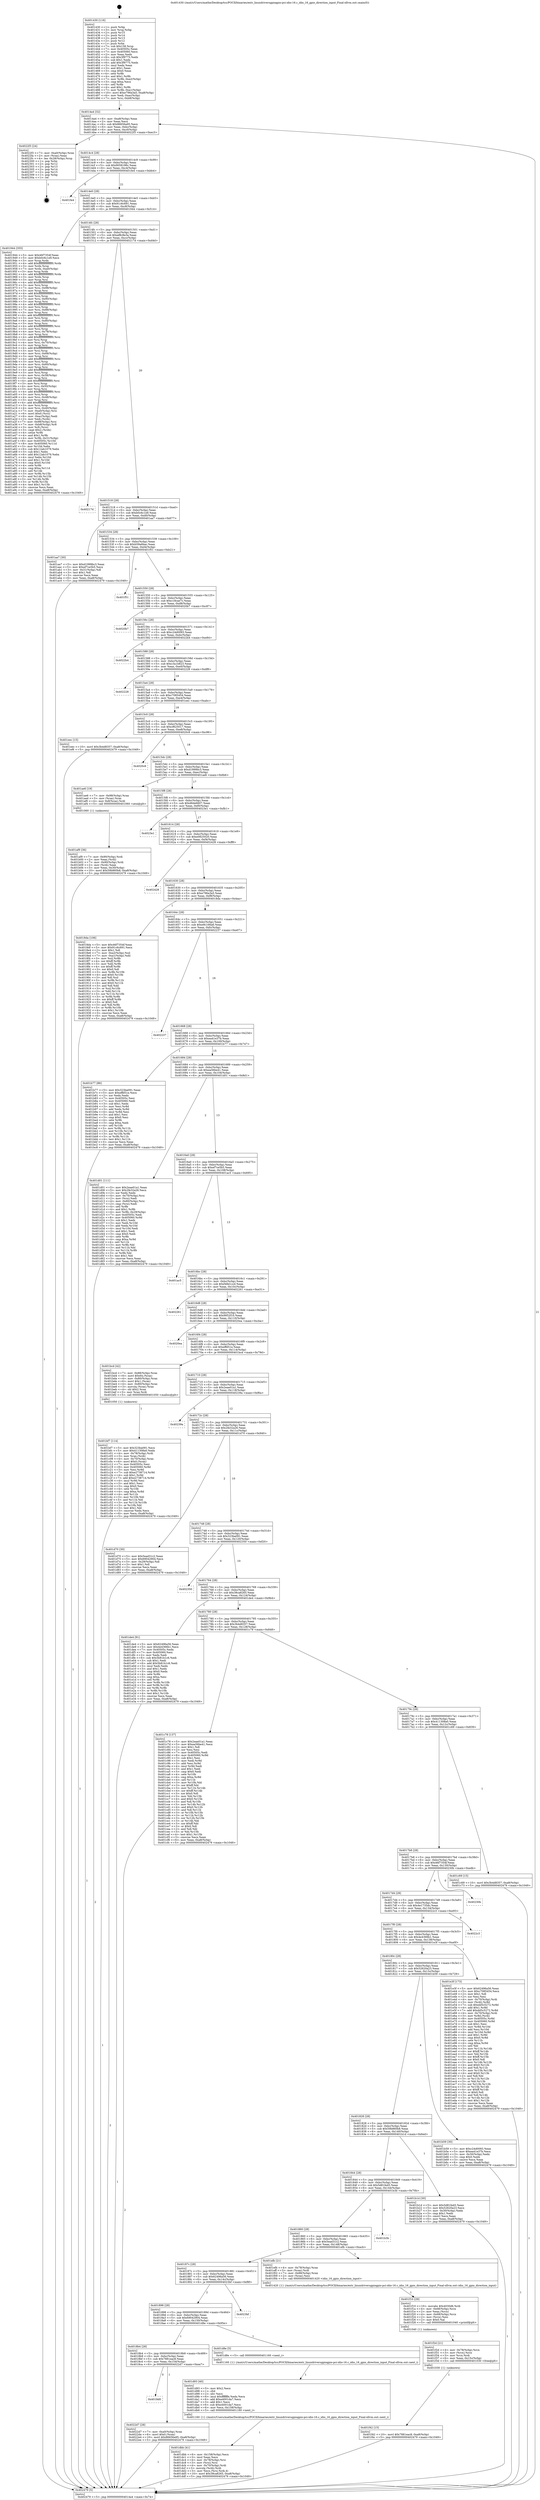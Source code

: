 digraph "0x401430" {
  label = "0x401430 (/mnt/c/Users/mathe/Desktop/tcc/POCII/binaries/extr_linuxdriversgpiogpio-pci-idio-16.c_idio_16_gpio_direction_input_Final-ollvm.out::main(0))"
  labelloc = "t"
  node[shape=record]

  Entry [label="",width=0.3,height=0.3,shape=circle,fillcolor=black,style=filled]
  "0x4014a4" [label="{
     0x4014a4 [32]\l
     | [instrs]\l
     &nbsp;&nbsp;0x4014a4 \<+6\>: mov -0xa8(%rbp),%eax\l
     &nbsp;&nbsp;0x4014aa \<+2\>: mov %eax,%ecx\l
     &nbsp;&nbsp;0x4014ac \<+6\>: sub $0x86656a95,%ecx\l
     &nbsp;&nbsp;0x4014b2 \<+6\>: mov %eax,-0xbc(%rbp)\l
     &nbsp;&nbsp;0x4014b8 \<+6\>: mov %ecx,-0xc0(%rbp)\l
     &nbsp;&nbsp;0x4014be \<+6\>: je 00000000004022f3 \<main+0xec3\>\l
  }"]
  "0x4022f3" [label="{
     0x4022f3 [24]\l
     | [instrs]\l
     &nbsp;&nbsp;0x4022f3 \<+7\>: mov -0xa0(%rbp),%rax\l
     &nbsp;&nbsp;0x4022fa \<+2\>: mov (%rax),%eax\l
     &nbsp;&nbsp;0x4022fc \<+4\>: lea -0x28(%rbp),%rsp\l
     &nbsp;&nbsp;0x402300 \<+1\>: pop %rbx\l
     &nbsp;&nbsp;0x402301 \<+2\>: pop %r12\l
     &nbsp;&nbsp;0x402303 \<+2\>: pop %r13\l
     &nbsp;&nbsp;0x402305 \<+2\>: pop %r14\l
     &nbsp;&nbsp;0x402307 \<+2\>: pop %r15\l
     &nbsp;&nbsp;0x402309 \<+1\>: pop %rbp\l
     &nbsp;&nbsp;0x40230a \<+1\>: ret\l
  }"]
  "0x4014c4" [label="{
     0x4014c4 [28]\l
     | [instrs]\l
     &nbsp;&nbsp;0x4014c4 \<+5\>: jmp 00000000004014c9 \<main+0x99\>\l
     &nbsp;&nbsp;0x4014c9 \<+6\>: mov -0xbc(%rbp),%eax\l
     &nbsp;&nbsp;0x4014cf \<+5\>: sub $0x9058186c,%eax\l
     &nbsp;&nbsp;0x4014d4 \<+6\>: mov %eax,-0xc4(%rbp)\l
     &nbsp;&nbsp;0x4014da \<+6\>: je 0000000000401fe4 \<main+0xbb4\>\l
  }"]
  Exit [label="",width=0.3,height=0.3,shape=circle,fillcolor=black,style=filled,peripheries=2]
  "0x401fe4" [label="{
     0x401fe4\l
  }", style=dashed]
  "0x4014e0" [label="{
     0x4014e0 [28]\l
     | [instrs]\l
     &nbsp;&nbsp;0x4014e0 \<+5\>: jmp 00000000004014e5 \<main+0xb5\>\l
     &nbsp;&nbsp;0x4014e5 \<+6\>: mov -0xbc(%rbp),%eax\l
     &nbsp;&nbsp;0x4014eb \<+5\>: sub $0x91c6c691,%eax\l
     &nbsp;&nbsp;0x4014f0 \<+6\>: mov %eax,-0xc8(%rbp)\l
     &nbsp;&nbsp;0x4014f6 \<+6\>: je 0000000000401944 \<main+0x514\>\l
  }"]
  "0x4018d0" [label="{
     0x4018d0\l
  }", style=dashed]
  "0x401944" [label="{
     0x401944 [355]\l
     | [instrs]\l
     &nbsp;&nbsp;0x401944 \<+5\>: mov $0x46f7354f,%eax\l
     &nbsp;&nbsp;0x401949 \<+5\>: mov $0xb0c6c1e9,%ecx\l
     &nbsp;&nbsp;0x40194e \<+3\>: mov %rsp,%rdx\l
     &nbsp;&nbsp;0x401951 \<+4\>: add $0xfffffffffffffff0,%rdx\l
     &nbsp;&nbsp;0x401955 \<+3\>: mov %rdx,%rsp\l
     &nbsp;&nbsp;0x401958 \<+7\>: mov %rdx,-0xa0(%rbp)\l
     &nbsp;&nbsp;0x40195f \<+3\>: mov %rsp,%rdx\l
     &nbsp;&nbsp;0x401962 \<+4\>: add $0xfffffffffffffff0,%rdx\l
     &nbsp;&nbsp;0x401966 \<+3\>: mov %rdx,%rsp\l
     &nbsp;&nbsp;0x401969 \<+3\>: mov %rsp,%rsi\l
     &nbsp;&nbsp;0x40196c \<+4\>: add $0xfffffffffffffff0,%rsi\l
     &nbsp;&nbsp;0x401970 \<+3\>: mov %rsi,%rsp\l
     &nbsp;&nbsp;0x401973 \<+7\>: mov %rsi,-0x98(%rbp)\l
     &nbsp;&nbsp;0x40197a \<+3\>: mov %rsp,%rsi\l
     &nbsp;&nbsp;0x40197d \<+4\>: add $0xfffffffffffffff0,%rsi\l
     &nbsp;&nbsp;0x401981 \<+3\>: mov %rsi,%rsp\l
     &nbsp;&nbsp;0x401984 \<+7\>: mov %rsi,-0x90(%rbp)\l
     &nbsp;&nbsp;0x40198b \<+3\>: mov %rsp,%rsi\l
     &nbsp;&nbsp;0x40198e \<+4\>: add $0xfffffffffffffff0,%rsi\l
     &nbsp;&nbsp;0x401992 \<+3\>: mov %rsi,%rsp\l
     &nbsp;&nbsp;0x401995 \<+7\>: mov %rsi,-0x88(%rbp)\l
     &nbsp;&nbsp;0x40199c \<+3\>: mov %rsp,%rsi\l
     &nbsp;&nbsp;0x40199f \<+4\>: add $0xfffffffffffffff0,%rsi\l
     &nbsp;&nbsp;0x4019a3 \<+3\>: mov %rsi,%rsp\l
     &nbsp;&nbsp;0x4019a6 \<+4\>: mov %rsi,-0x80(%rbp)\l
     &nbsp;&nbsp;0x4019aa \<+3\>: mov %rsp,%rsi\l
     &nbsp;&nbsp;0x4019ad \<+4\>: add $0xfffffffffffffff0,%rsi\l
     &nbsp;&nbsp;0x4019b1 \<+3\>: mov %rsi,%rsp\l
     &nbsp;&nbsp;0x4019b4 \<+4\>: mov %rsi,-0x78(%rbp)\l
     &nbsp;&nbsp;0x4019b8 \<+3\>: mov %rsp,%rsi\l
     &nbsp;&nbsp;0x4019bb \<+4\>: add $0xfffffffffffffff0,%rsi\l
     &nbsp;&nbsp;0x4019bf \<+3\>: mov %rsi,%rsp\l
     &nbsp;&nbsp;0x4019c2 \<+4\>: mov %rsi,-0x70(%rbp)\l
     &nbsp;&nbsp;0x4019c6 \<+3\>: mov %rsp,%rsi\l
     &nbsp;&nbsp;0x4019c9 \<+4\>: add $0xfffffffffffffff0,%rsi\l
     &nbsp;&nbsp;0x4019cd \<+3\>: mov %rsi,%rsp\l
     &nbsp;&nbsp;0x4019d0 \<+4\>: mov %rsi,-0x68(%rbp)\l
     &nbsp;&nbsp;0x4019d4 \<+3\>: mov %rsp,%rsi\l
     &nbsp;&nbsp;0x4019d7 \<+4\>: add $0xfffffffffffffff0,%rsi\l
     &nbsp;&nbsp;0x4019db \<+3\>: mov %rsi,%rsp\l
     &nbsp;&nbsp;0x4019de \<+4\>: mov %rsi,-0x60(%rbp)\l
     &nbsp;&nbsp;0x4019e2 \<+3\>: mov %rsp,%rsi\l
     &nbsp;&nbsp;0x4019e5 \<+4\>: add $0xfffffffffffffff0,%rsi\l
     &nbsp;&nbsp;0x4019e9 \<+3\>: mov %rsi,%rsp\l
     &nbsp;&nbsp;0x4019ec \<+4\>: mov %rsi,-0x58(%rbp)\l
     &nbsp;&nbsp;0x4019f0 \<+3\>: mov %rsp,%rsi\l
     &nbsp;&nbsp;0x4019f3 \<+4\>: add $0xfffffffffffffff0,%rsi\l
     &nbsp;&nbsp;0x4019f7 \<+3\>: mov %rsi,%rsp\l
     &nbsp;&nbsp;0x4019fa \<+4\>: mov %rsi,-0x50(%rbp)\l
     &nbsp;&nbsp;0x4019fe \<+3\>: mov %rsp,%rsi\l
     &nbsp;&nbsp;0x401a01 \<+4\>: add $0xfffffffffffffff0,%rsi\l
     &nbsp;&nbsp;0x401a05 \<+3\>: mov %rsi,%rsp\l
     &nbsp;&nbsp;0x401a08 \<+4\>: mov %rsi,-0x48(%rbp)\l
     &nbsp;&nbsp;0x401a0c \<+3\>: mov %rsp,%rsi\l
     &nbsp;&nbsp;0x401a0f \<+4\>: add $0xfffffffffffffff0,%rsi\l
     &nbsp;&nbsp;0x401a13 \<+3\>: mov %rsi,%rsp\l
     &nbsp;&nbsp;0x401a16 \<+4\>: mov %rsi,-0x40(%rbp)\l
     &nbsp;&nbsp;0x401a1a \<+7\>: mov -0xa0(%rbp),%rsi\l
     &nbsp;&nbsp;0x401a21 \<+6\>: movl $0x0,(%rsi)\l
     &nbsp;&nbsp;0x401a27 \<+6\>: mov -0xac(%rbp),%edi\l
     &nbsp;&nbsp;0x401a2d \<+2\>: mov %edi,(%rdx)\l
     &nbsp;&nbsp;0x401a2f \<+7\>: mov -0x98(%rbp),%rsi\l
     &nbsp;&nbsp;0x401a36 \<+7\>: mov -0xb8(%rbp),%r8\l
     &nbsp;&nbsp;0x401a3d \<+3\>: mov %r8,(%rsi)\l
     &nbsp;&nbsp;0x401a40 \<+3\>: cmpl $0x2,(%rdx)\l
     &nbsp;&nbsp;0x401a43 \<+4\>: setne %r9b\l
     &nbsp;&nbsp;0x401a47 \<+4\>: and $0x1,%r9b\l
     &nbsp;&nbsp;0x401a4b \<+4\>: mov %r9b,-0x31(%rbp)\l
     &nbsp;&nbsp;0x401a4f \<+8\>: mov 0x40505c,%r10d\l
     &nbsp;&nbsp;0x401a57 \<+8\>: mov 0x405060,%r11d\l
     &nbsp;&nbsp;0x401a5f \<+3\>: mov %r10d,%ebx\l
     &nbsp;&nbsp;0x401a62 \<+6\>: sub $0x12ab1079,%ebx\l
     &nbsp;&nbsp;0x401a68 \<+3\>: sub $0x1,%ebx\l
     &nbsp;&nbsp;0x401a6b \<+6\>: add $0x12ab1079,%ebx\l
     &nbsp;&nbsp;0x401a71 \<+4\>: imul %ebx,%r10d\l
     &nbsp;&nbsp;0x401a75 \<+4\>: and $0x1,%r10d\l
     &nbsp;&nbsp;0x401a79 \<+4\>: cmp $0x0,%r10d\l
     &nbsp;&nbsp;0x401a7d \<+4\>: sete %r9b\l
     &nbsp;&nbsp;0x401a81 \<+4\>: cmp $0xa,%r11d\l
     &nbsp;&nbsp;0x401a85 \<+4\>: setl %r14b\l
     &nbsp;&nbsp;0x401a89 \<+3\>: mov %r9b,%r15b\l
     &nbsp;&nbsp;0x401a8c \<+3\>: and %r14b,%r15b\l
     &nbsp;&nbsp;0x401a8f \<+3\>: xor %r14b,%r9b\l
     &nbsp;&nbsp;0x401a92 \<+3\>: or %r9b,%r15b\l
     &nbsp;&nbsp;0x401a95 \<+4\>: test $0x1,%r15b\l
     &nbsp;&nbsp;0x401a99 \<+3\>: cmovne %ecx,%eax\l
     &nbsp;&nbsp;0x401a9c \<+6\>: mov %eax,-0xa8(%rbp)\l
     &nbsp;&nbsp;0x401aa2 \<+5\>: jmp 0000000000402479 \<main+0x1049\>\l
  }"]
  "0x4014fc" [label="{
     0x4014fc [28]\l
     | [instrs]\l
     &nbsp;&nbsp;0x4014fc \<+5\>: jmp 0000000000401501 \<main+0xd1\>\l
     &nbsp;&nbsp;0x401501 \<+6\>: mov -0xbc(%rbp),%eax\l
     &nbsp;&nbsp;0x401507 \<+5\>: sub $0xaf8c8e3a,%eax\l
     &nbsp;&nbsp;0x40150c \<+6\>: mov %eax,-0xcc(%rbp)\l
     &nbsp;&nbsp;0x401512 \<+6\>: je 000000000040217d \<main+0xd4d\>\l
  }"]
  "0x4022d7" [label="{
     0x4022d7 [28]\l
     | [instrs]\l
     &nbsp;&nbsp;0x4022d7 \<+7\>: mov -0xa0(%rbp),%rax\l
     &nbsp;&nbsp;0x4022de \<+6\>: movl $0x0,(%rax)\l
     &nbsp;&nbsp;0x4022e4 \<+10\>: movl $0x86656a95,-0xa8(%rbp)\l
     &nbsp;&nbsp;0x4022ee \<+5\>: jmp 0000000000402479 \<main+0x1049\>\l
  }"]
  "0x40217d" [label="{
     0x40217d\l
  }", style=dashed]
  "0x401518" [label="{
     0x401518 [28]\l
     | [instrs]\l
     &nbsp;&nbsp;0x401518 \<+5\>: jmp 000000000040151d \<main+0xed\>\l
     &nbsp;&nbsp;0x40151d \<+6\>: mov -0xbc(%rbp),%eax\l
     &nbsp;&nbsp;0x401523 \<+5\>: sub $0xb0c6c1e9,%eax\l
     &nbsp;&nbsp;0x401528 \<+6\>: mov %eax,-0xd0(%rbp)\l
     &nbsp;&nbsp;0x40152e \<+6\>: je 0000000000401aa7 \<main+0x677\>\l
  }"]
  "0x401f42" [label="{
     0x401f42 [15]\l
     | [instrs]\l
     &nbsp;&nbsp;0x401f42 \<+10\>: movl $0x7881eac8,-0xa8(%rbp)\l
     &nbsp;&nbsp;0x401f4c \<+5\>: jmp 0000000000402479 \<main+0x1049\>\l
  }"]
  "0x401aa7" [label="{
     0x401aa7 [30]\l
     | [instrs]\l
     &nbsp;&nbsp;0x401aa7 \<+5\>: mov $0xd1999bc3,%eax\l
     &nbsp;&nbsp;0x401aac \<+5\>: mov $0xef7ce5b5,%ecx\l
     &nbsp;&nbsp;0x401ab1 \<+3\>: mov -0x31(%rbp),%dl\l
     &nbsp;&nbsp;0x401ab4 \<+3\>: test $0x1,%dl\l
     &nbsp;&nbsp;0x401ab7 \<+3\>: cmovne %ecx,%eax\l
     &nbsp;&nbsp;0x401aba \<+6\>: mov %eax,-0xa8(%rbp)\l
     &nbsp;&nbsp;0x401ac0 \<+5\>: jmp 0000000000402479 \<main+0x1049\>\l
  }"]
  "0x401534" [label="{
     0x401534 [28]\l
     | [instrs]\l
     &nbsp;&nbsp;0x401534 \<+5\>: jmp 0000000000401539 \<main+0x109\>\l
     &nbsp;&nbsp;0x401539 \<+6\>: mov -0xbc(%rbp),%eax\l
     &nbsp;&nbsp;0x40153f \<+5\>: sub $0xb59a6bac,%eax\l
     &nbsp;&nbsp;0x401544 \<+6\>: mov %eax,-0xd4(%rbp)\l
     &nbsp;&nbsp;0x40154a \<+6\>: je 0000000000401f51 \<main+0xb21\>\l
  }"]
  "0x401f2d" [label="{
     0x401f2d [21]\l
     | [instrs]\l
     &nbsp;&nbsp;0x401f2d \<+4\>: mov -0x78(%rbp),%rcx\l
     &nbsp;&nbsp;0x401f31 \<+3\>: mov (%rcx),%rcx\l
     &nbsp;&nbsp;0x401f34 \<+3\>: mov %rcx,%rdi\l
     &nbsp;&nbsp;0x401f37 \<+6\>: mov %eax,-0x15c(%rbp)\l
     &nbsp;&nbsp;0x401f3d \<+5\>: call 0000000000401030 \<free@plt\>\l
     | [calls]\l
     &nbsp;&nbsp;0x401030 \{1\} (unknown)\l
  }"]
  "0x401f51" [label="{
     0x401f51\l
  }", style=dashed]
  "0x401550" [label="{
     0x401550 [28]\l
     | [instrs]\l
     &nbsp;&nbsp;0x401550 \<+5\>: jmp 0000000000401555 \<main+0x125\>\l
     &nbsp;&nbsp;0x401555 \<+6\>: mov -0xbc(%rbp),%eax\l
     &nbsp;&nbsp;0x40155b \<+5\>: sub $0xc18cae7c,%eax\l
     &nbsp;&nbsp;0x401560 \<+6\>: mov %eax,-0xd8(%rbp)\l
     &nbsp;&nbsp;0x401566 \<+6\>: je 00000000004020b7 \<main+0xc87\>\l
  }"]
  "0x401f10" [label="{
     0x401f10 [29]\l
     | [instrs]\l
     &nbsp;&nbsp;0x401f10 \<+10\>: movabs $0x4030d6,%rdi\l
     &nbsp;&nbsp;0x401f1a \<+4\>: mov -0x68(%rbp),%rcx\l
     &nbsp;&nbsp;0x401f1e \<+2\>: mov %eax,(%rcx)\l
     &nbsp;&nbsp;0x401f20 \<+4\>: mov -0x68(%rbp),%rcx\l
     &nbsp;&nbsp;0x401f24 \<+2\>: mov (%rcx),%esi\l
     &nbsp;&nbsp;0x401f26 \<+2\>: mov $0x0,%al\l
     &nbsp;&nbsp;0x401f28 \<+5\>: call 0000000000401040 \<printf@plt\>\l
     | [calls]\l
     &nbsp;&nbsp;0x401040 \{1\} (unknown)\l
  }"]
  "0x4020b7" [label="{
     0x4020b7\l
  }", style=dashed]
  "0x40156c" [label="{
     0x40156c [28]\l
     | [instrs]\l
     &nbsp;&nbsp;0x40156c \<+5\>: jmp 0000000000401571 \<main+0x141\>\l
     &nbsp;&nbsp;0x401571 \<+6\>: mov -0xbc(%rbp),%eax\l
     &nbsp;&nbsp;0x401577 \<+5\>: sub $0xc24d0093,%eax\l
     &nbsp;&nbsp;0x40157c \<+6\>: mov %eax,-0xdc(%rbp)\l
     &nbsp;&nbsp;0x401582 \<+6\>: je 00000000004022b4 \<main+0xe84\>\l
  }"]
  "0x401dbb" [label="{
     0x401dbb [41]\l
     | [instrs]\l
     &nbsp;&nbsp;0x401dbb \<+6\>: mov -0x158(%rbp),%ecx\l
     &nbsp;&nbsp;0x401dc1 \<+3\>: imul %eax,%ecx\l
     &nbsp;&nbsp;0x401dc4 \<+4\>: mov -0x78(%rbp),%rsi\l
     &nbsp;&nbsp;0x401dc8 \<+3\>: mov (%rsi),%rsi\l
     &nbsp;&nbsp;0x401dcb \<+4\>: mov -0x70(%rbp),%rdi\l
     &nbsp;&nbsp;0x401dcf \<+3\>: movslq (%rdi),%rdi\l
     &nbsp;&nbsp;0x401dd2 \<+3\>: mov %ecx,(%rsi,%rdi,4)\l
     &nbsp;&nbsp;0x401dd5 \<+10\>: movl $0x38ca8265,-0xa8(%rbp)\l
     &nbsp;&nbsp;0x401ddf \<+5\>: jmp 0000000000402479 \<main+0x1049\>\l
  }"]
  "0x4022b4" [label="{
     0x4022b4\l
  }", style=dashed]
  "0x401588" [label="{
     0x401588 [28]\l
     | [instrs]\l
     &nbsp;&nbsp;0x401588 \<+5\>: jmp 000000000040158d \<main+0x15d\>\l
     &nbsp;&nbsp;0x40158d \<+6\>: mov -0xbc(%rbp),%eax\l
     &nbsp;&nbsp;0x401593 \<+5\>: sub $0xc3a1b823,%eax\l
     &nbsp;&nbsp;0x401598 \<+6\>: mov %eax,-0xe0(%rbp)\l
     &nbsp;&nbsp;0x40159e \<+6\>: je 0000000000402228 \<main+0xdf8\>\l
  }"]
  "0x401d93" [label="{
     0x401d93 [40]\l
     | [instrs]\l
     &nbsp;&nbsp;0x401d93 \<+5\>: mov $0x2,%ecx\l
     &nbsp;&nbsp;0x401d98 \<+1\>: cltd\l
     &nbsp;&nbsp;0x401d99 \<+2\>: idiv %ecx\l
     &nbsp;&nbsp;0x401d9b \<+6\>: imul $0xfffffffe,%edx,%ecx\l
     &nbsp;&nbsp;0x401da1 \<+6\>: add $0xe4001da7,%ecx\l
     &nbsp;&nbsp;0x401da7 \<+3\>: add $0x1,%ecx\l
     &nbsp;&nbsp;0x401daa \<+6\>: sub $0xe4001da7,%ecx\l
     &nbsp;&nbsp;0x401db0 \<+6\>: mov %ecx,-0x158(%rbp)\l
     &nbsp;&nbsp;0x401db6 \<+5\>: call 0000000000401160 \<next_i\>\l
     | [calls]\l
     &nbsp;&nbsp;0x401160 \{1\} (/mnt/c/Users/mathe/Desktop/tcc/POCII/binaries/extr_linuxdriversgpiogpio-pci-idio-16.c_idio_16_gpio_direction_input_Final-ollvm.out::next_i)\l
  }"]
  "0x402228" [label="{
     0x402228\l
  }", style=dashed]
  "0x4015a4" [label="{
     0x4015a4 [28]\l
     | [instrs]\l
     &nbsp;&nbsp;0x4015a4 \<+5\>: jmp 00000000004015a9 \<main+0x179\>\l
     &nbsp;&nbsp;0x4015a9 \<+6\>: mov -0xbc(%rbp),%eax\l
     &nbsp;&nbsp;0x4015af \<+5\>: sub $0xc7085454,%eax\l
     &nbsp;&nbsp;0x4015b4 \<+6\>: mov %eax,-0xe4(%rbp)\l
     &nbsp;&nbsp;0x4015ba \<+6\>: je 0000000000401eec \<main+0xabc\>\l
  }"]
  "0x4018b4" [label="{
     0x4018b4 [28]\l
     | [instrs]\l
     &nbsp;&nbsp;0x4018b4 \<+5\>: jmp 00000000004018b9 \<main+0x489\>\l
     &nbsp;&nbsp;0x4018b9 \<+6\>: mov -0xbc(%rbp),%eax\l
     &nbsp;&nbsp;0x4018bf \<+5\>: sub $0x7881eac8,%eax\l
     &nbsp;&nbsp;0x4018c4 \<+6\>: mov %eax,-0x154(%rbp)\l
     &nbsp;&nbsp;0x4018ca \<+6\>: je 00000000004022d7 \<main+0xea7\>\l
  }"]
  "0x401eec" [label="{
     0x401eec [15]\l
     | [instrs]\l
     &nbsp;&nbsp;0x401eec \<+10\>: movl $0x3b4d8357,-0xa8(%rbp)\l
     &nbsp;&nbsp;0x401ef6 \<+5\>: jmp 0000000000402479 \<main+0x1049\>\l
  }"]
  "0x4015c0" [label="{
     0x4015c0 [28]\l
     | [instrs]\l
     &nbsp;&nbsp;0x4015c0 \<+5\>: jmp 00000000004015c5 \<main+0x195\>\l
     &nbsp;&nbsp;0x4015c5 \<+6\>: mov -0xbc(%rbp),%eax\l
     &nbsp;&nbsp;0x4015cb \<+5\>: sub $0xcf625017,%eax\l
     &nbsp;&nbsp;0x4015d0 \<+6\>: mov %eax,-0xe8(%rbp)\l
     &nbsp;&nbsp;0x4015d6 \<+6\>: je 00000000004020c6 \<main+0xc96\>\l
  }"]
  "0x401d8e" [label="{
     0x401d8e [5]\l
     | [instrs]\l
     &nbsp;&nbsp;0x401d8e \<+5\>: call 0000000000401160 \<next_i\>\l
     | [calls]\l
     &nbsp;&nbsp;0x401160 \{1\} (/mnt/c/Users/mathe/Desktop/tcc/POCII/binaries/extr_linuxdriversgpiogpio-pci-idio-16.c_idio_16_gpio_direction_input_Final-ollvm.out::next_i)\l
  }"]
  "0x4020c6" [label="{
     0x4020c6\l
  }", style=dashed]
  "0x4015dc" [label="{
     0x4015dc [28]\l
     | [instrs]\l
     &nbsp;&nbsp;0x4015dc \<+5\>: jmp 00000000004015e1 \<main+0x1b1\>\l
     &nbsp;&nbsp;0x4015e1 \<+6\>: mov -0xbc(%rbp),%eax\l
     &nbsp;&nbsp;0x4015e7 \<+5\>: sub $0xd1999bc3,%eax\l
     &nbsp;&nbsp;0x4015ec \<+6\>: mov %eax,-0xec(%rbp)\l
     &nbsp;&nbsp;0x4015f2 \<+6\>: je 0000000000401ae6 \<main+0x6b6\>\l
  }"]
  "0x401898" [label="{
     0x401898 [28]\l
     | [instrs]\l
     &nbsp;&nbsp;0x401898 \<+5\>: jmp 000000000040189d \<main+0x46d\>\l
     &nbsp;&nbsp;0x40189d \<+6\>: mov -0xbc(%rbp),%eax\l
     &nbsp;&nbsp;0x4018a3 \<+5\>: sub $0x69042904,%eax\l
     &nbsp;&nbsp;0x4018a8 \<+6\>: mov %eax,-0x150(%rbp)\l
     &nbsp;&nbsp;0x4018ae \<+6\>: je 0000000000401d8e \<main+0x95e\>\l
  }"]
  "0x401ae6" [label="{
     0x401ae6 [19]\l
     | [instrs]\l
     &nbsp;&nbsp;0x401ae6 \<+7\>: mov -0x98(%rbp),%rax\l
     &nbsp;&nbsp;0x401aed \<+3\>: mov (%rax),%rax\l
     &nbsp;&nbsp;0x401af0 \<+4\>: mov 0x8(%rax),%rdi\l
     &nbsp;&nbsp;0x401af4 \<+5\>: call 0000000000401060 \<atoi@plt\>\l
     | [calls]\l
     &nbsp;&nbsp;0x401060 \{1\} (unknown)\l
  }"]
  "0x4015f8" [label="{
     0x4015f8 [28]\l
     | [instrs]\l
     &nbsp;&nbsp;0x4015f8 \<+5\>: jmp 00000000004015fd \<main+0x1cd\>\l
     &nbsp;&nbsp;0x4015fd \<+6\>: mov -0xbc(%rbp),%eax\l
     &nbsp;&nbsp;0x401603 \<+5\>: sub $0xd6de6607,%eax\l
     &nbsp;&nbsp;0x401608 \<+6\>: mov %eax,-0xf0(%rbp)\l
     &nbsp;&nbsp;0x40160e \<+6\>: je 00000000004023e1 \<main+0xfb1\>\l
  }"]
  "0x4023bf" [label="{
     0x4023bf\l
  }", style=dashed]
  "0x4023e1" [label="{
     0x4023e1\l
  }", style=dashed]
  "0x401614" [label="{
     0x401614 [28]\l
     | [instrs]\l
     &nbsp;&nbsp;0x401614 \<+5\>: jmp 0000000000401619 \<main+0x1e9\>\l
     &nbsp;&nbsp;0x401619 \<+6\>: mov -0xbc(%rbp),%eax\l
     &nbsp;&nbsp;0x40161f \<+5\>: sub $0xe0825020,%eax\l
     &nbsp;&nbsp;0x401624 \<+6\>: mov %eax,-0xf4(%rbp)\l
     &nbsp;&nbsp;0x40162a \<+6\>: je 0000000000402428 \<main+0xff8\>\l
  }"]
  "0x40187c" [label="{
     0x40187c [28]\l
     | [instrs]\l
     &nbsp;&nbsp;0x40187c \<+5\>: jmp 0000000000401881 \<main+0x451\>\l
     &nbsp;&nbsp;0x401881 \<+6\>: mov -0xbc(%rbp),%eax\l
     &nbsp;&nbsp;0x401887 \<+5\>: sub $0x62496a56,%eax\l
     &nbsp;&nbsp;0x40188c \<+6\>: mov %eax,-0x14c(%rbp)\l
     &nbsp;&nbsp;0x401892 \<+6\>: je 00000000004023bf \<main+0xf8f\>\l
  }"]
  "0x402428" [label="{
     0x402428\l
  }", style=dashed]
  "0x401630" [label="{
     0x401630 [28]\l
     | [instrs]\l
     &nbsp;&nbsp;0x401630 \<+5\>: jmp 0000000000401635 \<main+0x205\>\l
     &nbsp;&nbsp;0x401635 \<+6\>: mov -0xbc(%rbp),%eax\l
     &nbsp;&nbsp;0x40163b \<+5\>: sub $0xe796a3a5,%eax\l
     &nbsp;&nbsp;0x401640 \<+6\>: mov %eax,-0xf8(%rbp)\l
     &nbsp;&nbsp;0x401646 \<+6\>: je 00000000004018da \<main+0x4aa\>\l
  }"]
  "0x401efb" [label="{
     0x401efb [21]\l
     | [instrs]\l
     &nbsp;&nbsp;0x401efb \<+4\>: mov -0x78(%rbp),%rax\l
     &nbsp;&nbsp;0x401eff \<+3\>: mov (%rax),%rdi\l
     &nbsp;&nbsp;0x401f02 \<+7\>: mov -0x88(%rbp),%rax\l
     &nbsp;&nbsp;0x401f09 \<+2\>: mov (%rax),%esi\l
     &nbsp;&nbsp;0x401f0b \<+5\>: call 0000000000401420 \<idio_16_gpio_direction_input\>\l
     | [calls]\l
     &nbsp;&nbsp;0x401420 \{1\} (/mnt/c/Users/mathe/Desktop/tcc/POCII/binaries/extr_linuxdriversgpiogpio-pci-idio-16.c_idio_16_gpio_direction_input_Final-ollvm.out::idio_16_gpio_direction_input)\l
  }"]
  "0x4018da" [label="{
     0x4018da [106]\l
     | [instrs]\l
     &nbsp;&nbsp;0x4018da \<+5\>: mov $0x46f7354f,%eax\l
     &nbsp;&nbsp;0x4018df \<+5\>: mov $0x91c6c691,%ecx\l
     &nbsp;&nbsp;0x4018e4 \<+2\>: mov $0x1,%dl\l
     &nbsp;&nbsp;0x4018e6 \<+7\>: mov -0xa2(%rbp),%sil\l
     &nbsp;&nbsp;0x4018ed \<+7\>: mov -0xa1(%rbp),%dil\l
     &nbsp;&nbsp;0x4018f4 \<+3\>: mov %sil,%r8b\l
     &nbsp;&nbsp;0x4018f7 \<+4\>: xor $0xff,%r8b\l
     &nbsp;&nbsp;0x4018fb \<+3\>: mov %dil,%r9b\l
     &nbsp;&nbsp;0x4018fe \<+4\>: xor $0xff,%r9b\l
     &nbsp;&nbsp;0x401902 \<+3\>: xor $0x0,%dl\l
     &nbsp;&nbsp;0x401905 \<+3\>: mov %r8b,%r10b\l
     &nbsp;&nbsp;0x401908 \<+4\>: and $0x0,%r10b\l
     &nbsp;&nbsp;0x40190c \<+3\>: and %dl,%sil\l
     &nbsp;&nbsp;0x40190f \<+3\>: mov %r9b,%r11b\l
     &nbsp;&nbsp;0x401912 \<+4\>: and $0x0,%r11b\l
     &nbsp;&nbsp;0x401916 \<+3\>: and %dl,%dil\l
     &nbsp;&nbsp;0x401919 \<+3\>: or %sil,%r10b\l
     &nbsp;&nbsp;0x40191c \<+3\>: or %dil,%r11b\l
     &nbsp;&nbsp;0x40191f \<+3\>: xor %r11b,%r10b\l
     &nbsp;&nbsp;0x401922 \<+3\>: or %r9b,%r8b\l
     &nbsp;&nbsp;0x401925 \<+4\>: xor $0xff,%r8b\l
     &nbsp;&nbsp;0x401929 \<+3\>: or $0x0,%dl\l
     &nbsp;&nbsp;0x40192c \<+3\>: and %dl,%r8b\l
     &nbsp;&nbsp;0x40192f \<+3\>: or %r8b,%r10b\l
     &nbsp;&nbsp;0x401932 \<+4\>: test $0x1,%r10b\l
     &nbsp;&nbsp;0x401936 \<+3\>: cmovne %ecx,%eax\l
     &nbsp;&nbsp;0x401939 \<+6\>: mov %eax,-0xa8(%rbp)\l
     &nbsp;&nbsp;0x40193f \<+5\>: jmp 0000000000402479 \<main+0x1049\>\l
  }"]
  "0x40164c" [label="{
     0x40164c [28]\l
     | [instrs]\l
     &nbsp;&nbsp;0x40164c \<+5\>: jmp 0000000000401651 \<main+0x221\>\l
     &nbsp;&nbsp;0x401651 \<+6\>: mov -0xbc(%rbp),%eax\l
     &nbsp;&nbsp;0x401657 \<+5\>: sub $0xe9c166a6,%eax\l
     &nbsp;&nbsp;0x40165c \<+6\>: mov %eax,-0xfc(%rbp)\l
     &nbsp;&nbsp;0x401662 \<+6\>: je 0000000000402237 \<main+0xe07\>\l
  }"]
  "0x402479" [label="{
     0x402479 [5]\l
     | [instrs]\l
     &nbsp;&nbsp;0x402479 \<+5\>: jmp 00000000004014a4 \<main+0x74\>\l
  }"]
  "0x401430" [label="{
     0x401430 [116]\l
     | [instrs]\l
     &nbsp;&nbsp;0x401430 \<+1\>: push %rbp\l
     &nbsp;&nbsp;0x401431 \<+3\>: mov %rsp,%rbp\l
     &nbsp;&nbsp;0x401434 \<+2\>: push %r15\l
     &nbsp;&nbsp;0x401436 \<+2\>: push %r14\l
     &nbsp;&nbsp;0x401438 \<+2\>: push %r13\l
     &nbsp;&nbsp;0x40143a \<+2\>: push %r12\l
     &nbsp;&nbsp;0x40143c \<+1\>: push %rbx\l
     &nbsp;&nbsp;0x40143d \<+7\>: sub $0x158,%rsp\l
     &nbsp;&nbsp;0x401444 \<+7\>: mov 0x40505c,%eax\l
     &nbsp;&nbsp;0x40144b \<+7\>: mov 0x405060,%ecx\l
     &nbsp;&nbsp;0x401452 \<+2\>: mov %eax,%edx\l
     &nbsp;&nbsp;0x401454 \<+6\>: sub $0x3f9775,%edx\l
     &nbsp;&nbsp;0x40145a \<+3\>: sub $0x1,%edx\l
     &nbsp;&nbsp;0x40145d \<+6\>: add $0x3f9775,%edx\l
     &nbsp;&nbsp;0x401463 \<+3\>: imul %edx,%eax\l
     &nbsp;&nbsp;0x401466 \<+3\>: and $0x1,%eax\l
     &nbsp;&nbsp;0x401469 \<+3\>: cmp $0x0,%eax\l
     &nbsp;&nbsp;0x40146c \<+4\>: sete %r8b\l
     &nbsp;&nbsp;0x401470 \<+4\>: and $0x1,%r8b\l
     &nbsp;&nbsp;0x401474 \<+7\>: mov %r8b,-0xa2(%rbp)\l
     &nbsp;&nbsp;0x40147b \<+3\>: cmp $0xa,%ecx\l
     &nbsp;&nbsp;0x40147e \<+4\>: setl %r8b\l
     &nbsp;&nbsp;0x401482 \<+4\>: and $0x1,%r8b\l
     &nbsp;&nbsp;0x401486 \<+7\>: mov %r8b,-0xa1(%rbp)\l
     &nbsp;&nbsp;0x40148d \<+10\>: movl $0xe796a3a5,-0xa8(%rbp)\l
     &nbsp;&nbsp;0x401497 \<+6\>: mov %edi,-0xac(%rbp)\l
     &nbsp;&nbsp;0x40149d \<+7\>: mov %rsi,-0xb8(%rbp)\l
  }"]
  "0x401860" [label="{
     0x401860 [28]\l
     | [instrs]\l
     &nbsp;&nbsp;0x401860 \<+5\>: jmp 0000000000401865 \<main+0x435\>\l
     &nbsp;&nbsp;0x401865 \<+6\>: mov -0xbc(%rbp),%eax\l
     &nbsp;&nbsp;0x40186b \<+5\>: sub $0x5ead31c2,%eax\l
     &nbsp;&nbsp;0x401870 \<+6\>: mov %eax,-0x148(%rbp)\l
     &nbsp;&nbsp;0x401876 \<+6\>: je 0000000000401efb \<main+0xacb\>\l
  }"]
  "0x401af9" [label="{
     0x401af9 [36]\l
     | [instrs]\l
     &nbsp;&nbsp;0x401af9 \<+7\>: mov -0x90(%rbp),%rdi\l
     &nbsp;&nbsp;0x401b00 \<+2\>: mov %eax,(%rdi)\l
     &nbsp;&nbsp;0x401b02 \<+7\>: mov -0x90(%rbp),%rdi\l
     &nbsp;&nbsp;0x401b09 \<+2\>: mov (%rdi),%eax\l
     &nbsp;&nbsp;0x401b0b \<+3\>: mov %eax,-0x30(%rbp)\l
     &nbsp;&nbsp;0x401b0e \<+10\>: movl $0x59b860b8,-0xa8(%rbp)\l
     &nbsp;&nbsp;0x401b18 \<+5\>: jmp 0000000000402479 \<main+0x1049\>\l
  }"]
  "0x401b3b" [label="{
     0x401b3b\l
  }", style=dashed]
  "0x402237" [label="{
     0x402237\l
  }", style=dashed]
  "0x401668" [label="{
     0x401668 [28]\l
     | [instrs]\l
     &nbsp;&nbsp;0x401668 \<+5\>: jmp 000000000040166d \<main+0x23d\>\l
     &nbsp;&nbsp;0x40166d \<+6\>: mov -0xbc(%rbp),%eax\l
     &nbsp;&nbsp;0x401673 \<+5\>: sub $0xea41e37b,%eax\l
     &nbsp;&nbsp;0x401678 \<+6\>: mov %eax,-0x100(%rbp)\l
     &nbsp;&nbsp;0x40167e \<+6\>: je 0000000000401b77 \<main+0x747\>\l
  }"]
  "0x401bf7" [label="{
     0x401bf7 [114]\l
     | [instrs]\l
     &nbsp;&nbsp;0x401bf7 \<+5\>: mov $0x323ba091,%ecx\l
     &nbsp;&nbsp;0x401bfc \<+5\>: mov $0x411308a0,%edx\l
     &nbsp;&nbsp;0x401c01 \<+4\>: mov -0x78(%rbp),%rdi\l
     &nbsp;&nbsp;0x401c05 \<+3\>: mov %rax,(%rdi)\l
     &nbsp;&nbsp;0x401c08 \<+4\>: mov -0x70(%rbp),%rax\l
     &nbsp;&nbsp;0x401c0c \<+6\>: movl $0x0,(%rax)\l
     &nbsp;&nbsp;0x401c12 \<+7\>: mov 0x40505c,%esi\l
     &nbsp;&nbsp;0x401c19 \<+8\>: mov 0x405060,%r8d\l
     &nbsp;&nbsp;0x401c21 \<+3\>: mov %esi,%r9d\l
     &nbsp;&nbsp;0x401c24 \<+7\>: sub $0xe2738714,%r9d\l
     &nbsp;&nbsp;0x401c2b \<+4\>: sub $0x1,%r9d\l
     &nbsp;&nbsp;0x401c2f \<+7\>: add $0xe2738714,%r9d\l
     &nbsp;&nbsp;0x401c36 \<+4\>: imul %r9d,%esi\l
     &nbsp;&nbsp;0x401c3a \<+3\>: and $0x1,%esi\l
     &nbsp;&nbsp;0x401c3d \<+3\>: cmp $0x0,%esi\l
     &nbsp;&nbsp;0x401c40 \<+4\>: sete %r10b\l
     &nbsp;&nbsp;0x401c44 \<+4\>: cmp $0xa,%r8d\l
     &nbsp;&nbsp;0x401c48 \<+4\>: setl %r11b\l
     &nbsp;&nbsp;0x401c4c \<+3\>: mov %r10b,%bl\l
     &nbsp;&nbsp;0x401c4f \<+3\>: and %r11b,%bl\l
     &nbsp;&nbsp;0x401c52 \<+3\>: xor %r11b,%r10b\l
     &nbsp;&nbsp;0x401c55 \<+3\>: or %r10b,%bl\l
     &nbsp;&nbsp;0x401c58 \<+3\>: test $0x1,%bl\l
     &nbsp;&nbsp;0x401c5b \<+3\>: cmovne %edx,%ecx\l
     &nbsp;&nbsp;0x401c5e \<+6\>: mov %ecx,-0xa8(%rbp)\l
     &nbsp;&nbsp;0x401c64 \<+5\>: jmp 0000000000402479 \<main+0x1049\>\l
  }"]
  "0x401b77" [label="{
     0x401b77 [86]\l
     | [instrs]\l
     &nbsp;&nbsp;0x401b77 \<+5\>: mov $0x323ba091,%eax\l
     &nbsp;&nbsp;0x401b7c \<+5\>: mov $0xeffd51e,%ecx\l
     &nbsp;&nbsp;0x401b81 \<+2\>: xor %edx,%edx\l
     &nbsp;&nbsp;0x401b83 \<+7\>: mov 0x40505c,%esi\l
     &nbsp;&nbsp;0x401b8a \<+7\>: mov 0x405060,%edi\l
     &nbsp;&nbsp;0x401b91 \<+3\>: sub $0x1,%edx\l
     &nbsp;&nbsp;0x401b94 \<+3\>: mov %esi,%r8d\l
     &nbsp;&nbsp;0x401b97 \<+3\>: add %edx,%r8d\l
     &nbsp;&nbsp;0x401b9a \<+4\>: imul %r8d,%esi\l
     &nbsp;&nbsp;0x401b9e \<+3\>: and $0x1,%esi\l
     &nbsp;&nbsp;0x401ba1 \<+3\>: cmp $0x0,%esi\l
     &nbsp;&nbsp;0x401ba4 \<+4\>: sete %r9b\l
     &nbsp;&nbsp;0x401ba8 \<+3\>: cmp $0xa,%edi\l
     &nbsp;&nbsp;0x401bab \<+4\>: setl %r10b\l
     &nbsp;&nbsp;0x401baf \<+3\>: mov %r9b,%r11b\l
     &nbsp;&nbsp;0x401bb2 \<+3\>: and %r10b,%r11b\l
     &nbsp;&nbsp;0x401bb5 \<+3\>: xor %r10b,%r9b\l
     &nbsp;&nbsp;0x401bb8 \<+3\>: or %r9b,%r11b\l
     &nbsp;&nbsp;0x401bbb \<+4\>: test $0x1,%r11b\l
     &nbsp;&nbsp;0x401bbf \<+3\>: cmovne %ecx,%eax\l
     &nbsp;&nbsp;0x401bc2 \<+6\>: mov %eax,-0xa8(%rbp)\l
     &nbsp;&nbsp;0x401bc8 \<+5\>: jmp 0000000000402479 \<main+0x1049\>\l
  }"]
  "0x401684" [label="{
     0x401684 [28]\l
     | [instrs]\l
     &nbsp;&nbsp;0x401684 \<+5\>: jmp 0000000000401689 \<main+0x259\>\l
     &nbsp;&nbsp;0x401689 \<+6\>: mov -0xbc(%rbp),%eax\l
     &nbsp;&nbsp;0x40168f \<+5\>: sub $0xea56be41,%eax\l
     &nbsp;&nbsp;0x401694 \<+6\>: mov %eax,-0x104(%rbp)\l
     &nbsp;&nbsp;0x40169a \<+6\>: je 0000000000401d01 \<main+0x8d1\>\l
  }"]
  "0x401844" [label="{
     0x401844 [28]\l
     | [instrs]\l
     &nbsp;&nbsp;0x401844 \<+5\>: jmp 0000000000401849 \<main+0x419\>\l
     &nbsp;&nbsp;0x401849 \<+6\>: mov -0xbc(%rbp),%eax\l
     &nbsp;&nbsp;0x40184f \<+5\>: sub $0x5d81fa45,%eax\l
     &nbsp;&nbsp;0x401854 \<+6\>: mov %eax,-0x144(%rbp)\l
     &nbsp;&nbsp;0x40185a \<+6\>: je 0000000000401b3b \<main+0x70b\>\l
  }"]
  "0x401d01" [label="{
     0x401d01 [111]\l
     | [instrs]\l
     &nbsp;&nbsp;0x401d01 \<+5\>: mov $0x2eae01a1,%eax\l
     &nbsp;&nbsp;0x401d06 \<+5\>: mov $0x2fe32a26,%ecx\l
     &nbsp;&nbsp;0x401d0b \<+2\>: xor %edx,%edx\l
     &nbsp;&nbsp;0x401d0d \<+4\>: mov -0x70(%rbp),%rsi\l
     &nbsp;&nbsp;0x401d11 \<+2\>: mov (%rsi),%edi\l
     &nbsp;&nbsp;0x401d13 \<+4\>: mov -0x80(%rbp),%rsi\l
     &nbsp;&nbsp;0x401d17 \<+2\>: cmp (%rsi),%edi\l
     &nbsp;&nbsp;0x401d19 \<+4\>: setl %r8b\l
     &nbsp;&nbsp;0x401d1d \<+4\>: and $0x1,%r8b\l
     &nbsp;&nbsp;0x401d21 \<+4\>: mov %r8b,-0x29(%rbp)\l
     &nbsp;&nbsp;0x401d25 \<+7\>: mov 0x40505c,%edi\l
     &nbsp;&nbsp;0x401d2c \<+8\>: mov 0x405060,%r9d\l
     &nbsp;&nbsp;0x401d34 \<+3\>: sub $0x1,%edx\l
     &nbsp;&nbsp;0x401d37 \<+3\>: mov %edi,%r10d\l
     &nbsp;&nbsp;0x401d3a \<+3\>: add %edx,%r10d\l
     &nbsp;&nbsp;0x401d3d \<+4\>: imul %r10d,%edi\l
     &nbsp;&nbsp;0x401d41 \<+3\>: and $0x1,%edi\l
     &nbsp;&nbsp;0x401d44 \<+3\>: cmp $0x0,%edi\l
     &nbsp;&nbsp;0x401d47 \<+4\>: sete %r8b\l
     &nbsp;&nbsp;0x401d4b \<+4\>: cmp $0xa,%r9d\l
     &nbsp;&nbsp;0x401d4f \<+4\>: setl %r11b\l
     &nbsp;&nbsp;0x401d53 \<+3\>: mov %r8b,%bl\l
     &nbsp;&nbsp;0x401d56 \<+3\>: and %r11b,%bl\l
     &nbsp;&nbsp;0x401d59 \<+3\>: xor %r11b,%r8b\l
     &nbsp;&nbsp;0x401d5c \<+3\>: or %r8b,%bl\l
     &nbsp;&nbsp;0x401d5f \<+3\>: test $0x1,%bl\l
     &nbsp;&nbsp;0x401d62 \<+3\>: cmovne %ecx,%eax\l
     &nbsp;&nbsp;0x401d65 \<+6\>: mov %eax,-0xa8(%rbp)\l
     &nbsp;&nbsp;0x401d6b \<+5\>: jmp 0000000000402479 \<main+0x1049\>\l
  }"]
  "0x4016a0" [label="{
     0x4016a0 [28]\l
     | [instrs]\l
     &nbsp;&nbsp;0x4016a0 \<+5\>: jmp 00000000004016a5 \<main+0x275\>\l
     &nbsp;&nbsp;0x4016a5 \<+6\>: mov -0xbc(%rbp),%eax\l
     &nbsp;&nbsp;0x4016ab \<+5\>: sub $0xef7ce5b5,%eax\l
     &nbsp;&nbsp;0x4016b0 \<+6\>: mov %eax,-0x108(%rbp)\l
     &nbsp;&nbsp;0x4016b6 \<+6\>: je 0000000000401ac5 \<main+0x695\>\l
  }"]
  "0x401b1d" [label="{
     0x401b1d [30]\l
     | [instrs]\l
     &nbsp;&nbsp;0x401b1d \<+5\>: mov $0x5d81fa45,%eax\l
     &nbsp;&nbsp;0x401b22 \<+5\>: mov $0x52620a23,%ecx\l
     &nbsp;&nbsp;0x401b27 \<+3\>: mov -0x30(%rbp),%edx\l
     &nbsp;&nbsp;0x401b2a \<+3\>: cmp $0x1,%edx\l
     &nbsp;&nbsp;0x401b2d \<+3\>: cmovl %ecx,%eax\l
     &nbsp;&nbsp;0x401b30 \<+6\>: mov %eax,-0xa8(%rbp)\l
     &nbsp;&nbsp;0x401b36 \<+5\>: jmp 0000000000402479 \<main+0x1049\>\l
  }"]
  "0x401ac5" [label="{
     0x401ac5\l
  }", style=dashed]
  "0x4016bc" [label="{
     0x4016bc [28]\l
     | [instrs]\l
     &nbsp;&nbsp;0x4016bc \<+5\>: jmp 00000000004016c1 \<main+0x291\>\l
     &nbsp;&nbsp;0x4016c1 \<+6\>: mov -0xbc(%rbp),%eax\l
     &nbsp;&nbsp;0x4016c7 \<+5\>: sub $0xf48d1ccd,%eax\l
     &nbsp;&nbsp;0x4016cc \<+6\>: mov %eax,-0x10c(%rbp)\l
     &nbsp;&nbsp;0x4016d2 \<+6\>: je 0000000000402261 \<main+0xe31\>\l
  }"]
  "0x401828" [label="{
     0x401828 [28]\l
     | [instrs]\l
     &nbsp;&nbsp;0x401828 \<+5\>: jmp 000000000040182d \<main+0x3fd\>\l
     &nbsp;&nbsp;0x40182d \<+6\>: mov -0xbc(%rbp),%eax\l
     &nbsp;&nbsp;0x401833 \<+5\>: sub $0x59b860b8,%eax\l
     &nbsp;&nbsp;0x401838 \<+6\>: mov %eax,-0x140(%rbp)\l
     &nbsp;&nbsp;0x40183e \<+6\>: je 0000000000401b1d \<main+0x6ed\>\l
  }"]
  "0x402261" [label="{
     0x402261\l
  }", style=dashed]
  "0x4016d8" [label="{
     0x4016d8 [28]\l
     | [instrs]\l
     &nbsp;&nbsp;0x4016d8 \<+5\>: jmp 00000000004016dd \<main+0x2ad\>\l
     &nbsp;&nbsp;0x4016dd \<+6\>: mov -0xbc(%rbp),%eax\l
     &nbsp;&nbsp;0x4016e3 \<+5\>: sub $0x9952f10,%eax\l
     &nbsp;&nbsp;0x4016e8 \<+6\>: mov %eax,-0x110(%rbp)\l
     &nbsp;&nbsp;0x4016ee \<+6\>: je 00000000004020ea \<main+0xcba\>\l
  }"]
  "0x401b59" [label="{
     0x401b59 [30]\l
     | [instrs]\l
     &nbsp;&nbsp;0x401b59 \<+5\>: mov $0xc24d0093,%eax\l
     &nbsp;&nbsp;0x401b5e \<+5\>: mov $0xea41e37b,%ecx\l
     &nbsp;&nbsp;0x401b63 \<+3\>: mov -0x30(%rbp),%edx\l
     &nbsp;&nbsp;0x401b66 \<+3\>: cmp $0x0,%edx\l
     &nbsp;&nbsp;0x401b69 \<+3\>: cmove %ecx,%eax\l
     &nbsp;&nbsp;0x401b6c \<+6\>: mov %eax,-0xa8(%rbp)\l
     &nbsp;&nbsp;0x401b72 \<+5\>: jmp 0000000000402479 \<main+0x1049\>\l
  }"]
  "0x4020ea" [label="{
     0x4020ea\l
  }", style=dashed]
  "0x4016f4" [label="{
     0x4016f4 [28]\l
     | [instrs]\l
     &nbsp;&nbsp;0x4016f4 \<+5\>: jmp 00000000004016f9 \<main+0x2c9\>\l
     &nbsp;&nbsp;0x4016f9 \<+6\>: mov -0xbc(%rbp),%eax\l
     &nbsp;&nbsp;0x4016ff \<+5\>: sub $0xeffd51e,%eax\l
     &nbsp;&nbsp;0x401704 \<+6\>: mov %eax,-0x114(%rbp)\l
     &nbsp;&nbsp;0x40170a \<+6\>: je 0000000000401bcd \<main+0x79d\>\l
  }"]
  "0x40180c" [label="{
     0x40180c [28]\l
     | [instrs]\l
     &nbsp;&nbsp;0x40180c \<+5\>: jmp 0000000000401811 \<main+0x3e1\>\l
     &nbsp;&nbsp;0x401811 \<+6\>: mov -0xbc(%rbp),%eax\l
     &nbsp;&nbsp;0x401817 \<+5\>: sub $0x52620a23,%eax\l
     &nbsp;&nbsp;0x40181c \<+6\>: mov %eax,-0x13c(%rbp)\l
     &nbsp;&nbsp;0x401822 \<+6\>: je 0000000000401b59 \<main+0x729\>\l
  }"]
  "0x401bcd" [label="{
     0x401bcd [42]\l
     | [instrs]\l
     &nbsp;&nbsp;0x401bcd \<+7\>: mov -0x88(%rbp),%rax\l
     &nbsp;&nbsp;0x401bd4 \<+6\>: movl $0x64,(%rax)\l
     &nbsp;&nbsp;0x401bda \<+4\>: mov -0x80(%rbp),%rax\l
     &nbsp;&nbsp;0x401bde \<+6\>: movl $0x1,(%rax)\l
     &nbsp;&nbsp;0x401be4 \<+4\>: mov -0x80(%rbp),%rax\l
     &nbsp;&nbsp;0x401be8 \<+3\>: movslq (%rax),%rax\l
     &nbsp;&nbsp;0x401beb \<+4\>: shl $0x2,%rax\l
     &nbsp;&nbsp;0x401bef \<+3\>: mov %rax,%rdi\l
     &nbsp;&nbsp;0x401bf2 \<+5\>: call 0000000000401050 \<malloc@plt\>\l
     | [calls]\l
     &nbsp;&nbsp;0x401050 \{1\} (unknown)\l
  }"]
  "0x401710" [label="{
     0x401710 [28]\l
     | [instrs]\l
     &nbsp;&nbsp;0x401710 \<+5\>: jmp 0000000000401715 \<main+0x2e5\>\l
     &nbsp;&nbsp;0x401715 \<+6\>: mov -0xbc(%rbp),%eax\l
     &nbsp;&nbsp;0x40171b \<+5\>: sub $0x2eae01a1,%eax\l
     &nbsp;&nbsp;0x401720 \<+6\>: mov %eax,-0x118(%rbp)\l
     &nbsp;&nbsp;0x401726 \<+6\>: je 000000000040239a \<main+0xf6a\>\l
  }"]
  "0x401e3f" [label="{
     0x401e3f [173]\l
     | [instrs]\l
     &nbsp;&nbsp;0x401e3f \<+5\>: mov $0x62496a56,%eax\l
     &nbsp;&nbsp;0x401e44 \<+5\>: mov $0xc7085454,%ecx\l
     &nbsp;&nbsp;0x401e49 \<+2\>: mov $0x1,%dl\l
     &nbsp;&nbsp;0x401e4b \<+2\>: xor %esi,%esi\l
     &nbsp;&nbsp;0x401e4d \<+4\>: mov -0x70(%rbp),%rdi\l
     &nbsp;&nbsp;0x401e51 \<+3\>: mov (%rdi),%r8d\l
     &nbsp;&nbsp;0x401e54 \<+7\>: sub $0xdd5c5272,%r8d\l
     &nbsp;&nbsp;0x401e5b \<+4\>: add $0x1,%r8d\l
     &nbsp;&nbsp;0x401e5f \<+7\>: add $0xdd5c5272,%r8d\l
     &nbsp;&nbsp;0x401e66 \<+4\>: mov -0x70(%rbp),%rdi\l
     &nbsp;&nbsp;0x401e6a \<+3\>: mov %r8d,(%rdi)\l
     &nbsp;&nbsp;0x401e6d \<+8\>: mov 0x40505c,%r8d\l
     &nbsp;&nbsp;0x401e75 \<+8\>: mov 0x405060,%r9d\l
     &nbsp;&nbsp;0x401e7d \<+3\>: sub $0x1,%esi\l
     &nbsp;&nbsp;0x401e80 \<+3\>: mov %r8d,%r10d\l
     &nbsp;&nbsp;0x401e83 \<+3\>: add %esi,%r10d\l
     &nbsp;&nbsp;0x401e86 \<+4\>: imul %r10d,%r8d\l
     &nbsp;&nbsp;0x401e8a \<+4\>: and $0x1,%r8d\l
     &nbsp;&nbsp;0x401e8e \<+4\>: cmp $0x0,%r8d\l
     &nbsp;&nbsp;0x401e92 \<+4\>: sete %r11b\l
     &nbsp;&nbsp;0x401e96 \<+4\>: cmp $0xa,%r9d\l
     &nbsp;&nbsp;0x401e9a \<+3\>: setl %bl\l
     &nbsp;&nbsp;0x401e9d \<+3\>: mov %r11b,%r14b\l
     &nbsp;&nbsp;0x401ea0 \<+4\>: xor $0xff,%r14b\l
     &nbsp;&nbsp;0x401ea4 \<+3\>: mov %bl,%r15b\l
     &nbsp;&nbsp;0x401ea7 \<+4\>: xor $0xff,%r15b\l
     &nbsp;&nbsp;0x401eab \<+3\>: xor $0x0,%dl\l
     &nbsp;&nbsp;0x401eae \<+3\>: mov %r14b,%r12b\l
     &nbsp;&nbsp;0x401eb1 \<+4\>: and $0x0,%r12b\l
     &nbsp;&nbsp;0x401eb5 \<+3\>: and %dl,%r11b\l
     &nbsp;&nbsp;0x401eb8 \<+3\>: mov %r15b,%r13b\l
     &nbsp;&nbsp;0x401ebb \<+4\>: and $0x0,%r13b\l
     &nbsp;&nbsp;0x401ebf \<+2\>: and %dl,%bl\l
     &nbsp;&nbsp;0x401ec1 \<+3\>: or %r11b,%r12b\l
     &nbsp;&nbsp;0x401ec4 \<+3\>: or %bl,%r13b\l
     &nbsp;&nbsp;0x401ec7 \<+3\>: xor %r13b,%r12b\l
     &nbsp;&nbsp;0x401eca \<+3\>: or %r15b,%r14b\l
     &nbsp;&nbsp;0x401ecd \<+4\>: xor $0xff,%r14b\l
     &nbsp;&nbsp;0x401ed1 \<+3\>: or $0x0,%dl\l
     &nbsp;&nbsp;0x401ed4 \<+3\>: and %dl,%r14b\l
     &nbsp;&nbsp;0x401ed7 \<+3\>: or %r14b,%r12b\l
     &nbsp;&nbsp;0x401eda \<+4\>: test $0x1,%r12b\l
     &nbsp;&nbsp;0x401ede \<+3\>: cmovne %ecx,%eax\l
     &nbsp;&nbsp;0x401ee1 \<+6\>: mov %eax,-0xa8(%rbp)\l
     &nbsp;&nbsp;0x401ee7 \<+5\>: jmp 0000000000402479 \<main+0x1049\>\l
  }"]
  "0x40239a" [label="{
     0x40239a\l
  }", style=dashed]
  "0x40172c" [label="{
     0x40172c [28]\l
     | [instrs]\l
     &nbsp;&nbsp;0x40172c \<+5\>: jmp 0000000000401731 \<main+0x301\>\l
     &nbsp;&nbsp;0x401731 \<+6\>: mov -0xbc(%rbp),%eax\l
     &nbsp;&nbsp;0x401737 \<+5\>: sub $0x2fe32a26,%eax\l
     &nbsp;&nbsp;0x40173c \<+6\>: mov %eax,-0x11c(%rbp)\l
     &nbsp;&nbsp;0x401742 \<+6\>: je 0000000000401d70 \<main+0x940\>\l
  }"]
  "0x4017f0" [label="{
     0x4017f0 [28]\l
     | [instrs]\l
     &nbsp;&nbsp;0x4017f0 \<+5\>: jmp 00000000004017f5 \<main+0x3c5\>\l
     &nbsp;&nbsp;0x4017f5 \<+6\>: mov -0xbc(%rbp),%eax\l
     &nbsp;&nbsp;0x4017fb \<+5\>: sub $0x4e4366b1,%eax\l
     &nbsp;&nbsp;0x401800 \<+6\>: mov %eax,-0x138(%rbp)\l
     &nbsp;&nbsp;0x401806 \<+6\>: je 0000000000401e3f \<main+0xa0f\>\l
  }"]
  "0x401d70" [label="{
     0x401d70 [30]\l
     | [instrs]\l
     &nbsp;&nbsp;0x401d70 \<+5\>: mov $0x5ead31c2,%eax\l
     &nbsp;&nbsp;0x401d75 \<+5\>: mov $0x69042904,%ecx\l
     &nbsp;&nbsp;0x401d7a \<+3\>: mov -0x29(%rbp),%dl\l
     &nbsp;&nbsp;0x401d7d \<+3\>: test $0x1,%dl\l
     &nbsp;&nbsp;0x401d80 \<+3\>: cmovne %ecx,%eax\l
     &nbsp;&nbsp;0x401d83 \<+6\>: mov %eax,-0xa8(%rbp)\l
     &nbsp;&nbsp;0x401d89 \<+5\>: jmp 0000000000402479 \<main+0x1049\>\l
  }"]
  "0x401748" [label="{
     0x401748 [28]\l
     | [instrs]\l
     &nbsp;&nbsp;0x401748 \<+5\>: jmp 000000000040174d \<main+0x31d\>\l
     &nbsp;&nbsp;0x40174d \<+6\>: mov -0xbc(%rbp),%eax\l
     &nbsp;&nbsp;0x401753 \<+5\>: sub $0x323ba091,%eax\l
     &nbsp;&nbsp;0x401758 \<+6\>: mov %eax,-0x120(%rbp)\l
     &nbsp;&nbsp;0x40175e \<+6\>: je 0000000000402350 \<main+0xf20\>\l
  }"]
  "0x4022c3" [label="{
     0x4022c3\l
  }", style=dashed]
  "0x402350" [label="{
     0x402350\l
  }", style=dashed]
  "0x401764" [label="{
     0x401764 [28]\l
     | [instrs]\l
     &nbsp;&nbsp;0x401764 \<+5\>: jmp 0000000000401769 \<main+0x339\>\l
     &nbsp;&nbsp;0x401769 \<+6\>: mov -0xbc(%rbp),%eax\l
     &nbsp;&nbsp;0x40176f \<+5\>: sub $0x38ca8265,%eax\l
     &nbsp;&nbsp;0x401774 \<+6\>: mov %eax,-0x124(%rbp)\l
     &nbsp;&nbsp;0x40177a \<+6\>: je 0000000000401de4 \<main+0x9b4\>\l
  }"]
  "0x4017d4" [label="{
     0x4017d4 [28]\l
     | [instrs]\l
     &nbsp;&nbsp;0x4017d4 \<+5\>: jmp 00000000004017d9 \<main+0x3a9\>\l
     &nbsp;&nbsp;0x4017d9 \<+6\>: mov -0xbc(%rbp),%eax\l
     &nbsp;&nbsp;0x4017df \<+5\>: sub $0x4e1735dc,%eax\l
     &nbsp;&nbsp;0x4017e4 \<+6\>: mov %eax,-0x134(%rbp)\l
     &nbsp;&nbsp;0x4017ea \<+6\>: je 00000000004022c3 \<main+0xe93\>\l
  }"]
  "0x401de4" [label="{
     0x401de4 [91]\l
     | [instrs]\l
     &nbsp;&nbsp;0x401de4 \<+5\>: mov $0x62496a56,%eax\l
     &nbsp;&nbsp;0x401de9 \<+5\>: mov $0x4e4366b1,%ecx\l
     &nbsp;&nbsp;0x401dee \<+7\>: mov 0x40505c,%edx\l
     &nbsp;&nbsp;0x401df5 \<+7\>: mov 0x405060,%esi\l
     &nbsp;&nbsp;0x401dfc \<+2\>: mov %edx,%edi\l
     &nbsp;&nbsp;0x401dfe \<+6\>: sub $0x5b81b1c6,%edi\l
     &nbsp;&nbsp;0x401e04 \<+3\>: sub $0x1,%edi\l
     &nbsp;&nbsp;0x401e07 \<+6\>: add $0x5b81b1c6,%edi\l
     &nbsp;&nbsp;0x401e0d \<+3\>: imul %edi,%edx\l
     &nbsp;&nbsp;0x401e10 \<+3\>: and $0x1,%edx\l
     &nbsp;&nbsp;0x401e13 \<+3\>: cmp $0x0,%edx\l
     &nbsp;&nbsp;0x401e16 \<+4\>: sete %r8b\l
     &nbsp;&nbsp;0x401e1a \<+3\>: cmp $0xa,%esi\l
     &nbsp;&nbsp;0x401e1d \<+4\>: setl %r9b\l
     &nbsp;&nbsp;0x401e21 \<+3\>: mov %r8b,%r10b\l
     &nbsp;&nbsp;0x401e24 \<+3\>: and %r9b,%r10b\l
     &nbsp;&nbsp;0x401e27 \<+3\>: xor %r9b,%r8b\l
     &nbsp;&nbsp;0x401e2a \<+3\>: or %r8b,%r10b\l
     &nbsp;&nbsp;0x401e2d \<+4\>: test $0x1,%r10b\l
     &nbsp;&nbsp;0x401e31 \<+3\>: cmovne %ecx,%eax\l
     &nbsp;&nbsp;0x401e34 \<+6\>: mov %eax,-0xa8(%rbp)\l
     &nbsp;&nbsp;0x401e3a \<+5\>: jmp 0000000000402479 \<main+0x1049\>\l
  }"]
  "0x401780" [label="{
     0x401780 [28]\l
     | [instrs]\l
     &nbsp;&nbsp;0x401780 \<+5\>: jmp 0000000000401785 \<main+0x355\>\l
     &nbsp;&nbsp;0x401785 \<+6\>: mov -0xbc(%rbp),%eax\l
     &nbsp;&nbsp;0x40178b \<+5\>: sub $0x3b4d8357,%eax\l
     &nbsp;&nbsp;0x401790 \<+6\>: mov %eax,-0x128(%rbp)\l
     &nbsp;&nbsp;0x401796 \<+6\>: je 0000000000401c78 \<main+0x848\>\l
  }"]
  "0x40230b" [label="{
     0x40230b\l
  }", style=dashed]
  "0x401c78" [label="{
     0x401c78 [137]\l
     | [instrs]\l
     &nbsp;&nbsp;0x401c78 \<+5\>: mov $0x2eae01a1,%eax\l
     &nbsp;&nbsp;0x401c7d \<+5\>: mov $0xea56be41,%ecx\l
     &nbsp;&nbsp;0x401c82 \<+2\>: mov $0x1,%dl\l
     &nbsp;&nbsp;0x401c84 \<+2\>: xor %esi,%esi\l
     &nbsp;&nbsp;0x401c86 \<+7\>: mov 0x40505c,%edi\l
     &nbsp;&nbsp;0x401c8d \<+8\>: mov 0x405060,%r8d\l
     &nbsp;&nbsp;0x401c95 \<+3\>: sub $0x1,%esi\l
     &nbsp;&nbsp;0x401c98 \<+3\>: mov %edi,%r9d\l
     &nbsp;&nbsp;0x401c9b \<+3\>: add %esi,%r9d\l
     &nbsp;&nbsp;0x401c9e \<+4\>: imul %r9d,%edi\l
     &nbsp;&nbsp;0x401ca2 \<+3\>: and $0x1,%edi\l
     &nbsp;&nbsp;0x401ca5 \<+3\>: cmp $0x0,%edi\l
     &nbsp;&nbsp;0x401ca8 \<+4\>: sete %r10b\l
     &nbsp;&nbsp;0x401cac \<+4\>: cmp $0xa,%r8d\l
     &nbsp;&nbsp;0x401cb0 \<+4\>: setl %r11b\l
     &nbsp;&nbsp;0x401cb4 \<+3\>: mov %r10b,%bl\l
     &nbsp;&nbsp;0x401cb7 \<+3\>: xor $0xff,%bl\l
     &nbsp;&nbsp;0x401cba \<+3\>: mov %r11b,%r14b\l
     &nbsp;&nbsp;0x401cbd \<+4\>: xor $0xff,%r14b\l
     &nbsp;&nbsp;0x401cc1 \<+3\>: xor $0x0,%dl\l
     &nbsp;&nbsp;0x401cc4 \<+3\>: mov %bl,%r15b\l
     &nbsp;&nbsp;0x401cc7 \<+4\>: and $0x0,%r15b\l
     &nbsp;&nbsp;0x401ccb \<+3\>: and %dl,%r10b\l
     &nbsp;&nbsp;0x401cce \<+3\>: mov %r14b,%r12b\l
     &nbsp;&nbsp;0x401cd1 \<+4\>: and $0x0,%r12b\l
     &nbsp;&nbsp;0x401cd5 \<+3\>: and %dl,%r11b\l
     &nbsp;&nbsp;0x401cd8 \<+3\>: or %r10b,%r15b\l
     &nbsp;&nbsp;0x401cdb \<+3\>: or %r11b,%r12b\l
     &nbsp;&nbsp;0x401cde \<+3\>: xor %r12b,%r15b\l
     &nbsp;&nbsp;0x401ce1 \<+3\>: or %r14b,%bl\l
     &nbsp;&nbsp;0x401ce4 \<+3\>: xor $0xff,%bl\l
     &nbsp;&nbsp;0x401ce7 \<+3\>: or $0x0,%dl\l
     &nbsp;&nbsp;0x401cea \<+2\>: and %dl,%bl\l
     &nbsp;&nbsp;0x401cec \<+3\>: or %bl,%r15b\l
     &nbsp;&nbsp;0x401cef \<+4\>: test $0x1,%r15b\l
     &nbsp;&nbsp;0x401cf3 \<+3\>: cmovne %ecx,%eax\l
     &nbsp;&nbsp;0x401cf6 \<+6\>: mov %eax,-0xa8(%rbp)\l
     &nbsp;&nbsp;0x401cfc \<+5\>: jmp 0000000000402479 \<main+0x1049\>\l
  }"]
  "0x40179c" [label="{
     0x40179c [28]\l
     | [instrs]\l
     &nbsp;&nbsp;0x40179c \<+5\>: jmp 00000000004017a1 \<main+0x371\>\l
     &nbsp;&nbsp;0x4017a1 \<+6\>: mov -0xbc(%rbp),%eax\l
     &nbsp;&nbsp;0x4017a7 \<+5\>: sub $0x411308a0,%eax\l
     &nbsp;&nbsp;0x4017ac \<+6\>: mov %eax,-0x12c(%rbp)\l
     &nbsp;&nbsp;0x4017b2 \<+6\>: je 0000000000401c69 \<main+0x839\>\l
  }"]
  "0x4017b8" [label="{
     0x4017b8 [28]\l
     | [instrs]\l
     &nbsp;&nbsp;0x4017b8 \<+5\>: jmp 00000000004017bd \<main+0x38d\>\l
     &nbsp;&nbsp;0x4017bd \<+6\>: mov -0xbc(%rbp),%eax\l
     &nbsp;&nbsp;0x4017c3 \<+5\>: sub $0x46f7354f,%eax\l
     &nbsp;&nbsp;0x4017c8 \<+6\>: mov %eax,-0x130(%rbp)\l
     &nbsp;&nbsp;0x4017ce \<+6\>: je 000000000040230b \<main+0xedb\>\l
  }"]
  "0x401c69" [label="{
     0x401c69 [15]\l
     | [instrs]\l
     &nbsp;&nbsp;0x401c69 \<+10\>: movl $0x3b4d8357,-0xa8(%rbp)\l
     &nbsp;&nbsp;0x401c73 \<+5\>: jmp 0000000000402479 \<main+0x1049\>\l
  }"]
  Entry -> "0x401430" [label=" 1"]
  "0x4014a4" -> "0x4022f3" [label=" 1"]
  "0x4014a4" -> "0x4014c4" [label=" 21"]
  "0x4022f3" -> Exit [label=" 1"]
  "0x4014c4" -> "0x401fe4" [label=" 0"]
  "0x4014c4" -> "0x4014e0" [label=" 21"]
  "0x4022d7" -> "0x402479" [label=" 1"]
  "0x4014e0" -> "0x401944" [label=" 1"]
  "0x4014e0" -> "0x4014fc" [label=" 20"]
  "0x4018b4" -> "0x4018d0" [label=" 0"]
  "0x4014fc" -> "0x40217d" [label=" 0"]
  "0x4014fc" -> "0x401518" [label=" 20"]
  "0x4018b4" -> "0x4022d7" [label=" 1"]
  "0x401518" -> "0x401aa7" [label=" 1"]
  "0x401518" -> "0x401534" [label=" 19"]
  "0x401f42" -> "0x402479" [label=" 1"]
  "0x401534" -> "0x401f51" [label=" 0"]
  "0x401534" -> "0x401550" [label=" 19"]
  "0x401f2d" -> "0x401f42" [label=" 1"]
  "0x401550" -> "0x4020b7" [label=" 0"]
  "0x401550" -> "0x40156c" [label=" 19"]
  "0x401f10" -> "0x401f2d" [label=" 1"]
  "0x40156c" -> "0x4022b4" [label=" 0"]
  "0x40156c" -> "0x401588" [label=" 19"]
  "0x401efb" -> "0x401f10" [label=" 1"]
  "0x401588" -> "0x402228" [label=" 0"]
  "0x401588" -> "0x4015a4" [label=" 19"]
  "0x401eec" -> "0x402479" [label=" 1"]
  "0x4015a4" -> "0x401eec" [label=" 1"]
  "0x4015a4" -> "0x4015c0" [label=" 18"]
  "0x401e3f" -> "0x402479" [label=" 1"]
  "0x4015c0" -> "0x4020c6" [label=" 0"]
  "0x4015c0" -> "0x4015dc" [label=" 18"]
  "0x401de4" -> "0x402479" [label=" 1"]
  "0x4015dc" -> "0x401ae6" [label=" 1"]
  "0x4015dc" -> "0x4015f8" [label=" 17"]
  "0x401d93" -> "0x401dbb" [label=" 1"]
  "0x4015f8" -> "0x4023e1" [label=" 0"]
  "0x4015f8" -> "0x401614" [label=" 17"]
  "0x401d8e" -> "0x401d93" [label=" 1"]
  "0x401614" -> "0x402428" [label=" 0"]
  "0x401614" -> "0x401630" [label=" 17"]
  "0x401898" -> "0x401d8e" [label=" 1"]
  "0x401630" -> "0x4018da" [label=" 1"]
  "0x401630" -> "0x40164c" [label=" 16"]
  "0x4018da" -> "0x402479" [label=" 1"]
  "0x401430" -> "0x4014a4" [label=" 1"]
  "0x402479" -> "0x4014a4" [label=" 21"]
  "0x401dbb" -> "0x402479" [label=" 1"]
  "0x401944" -> "0x402479" [label=" 1"]
  "0x401aa7" -> "0x402479" [label=" 1"]
  "0x401ae6" -> "0x401af9" [label=" 1"]
  "0x401af9" -> "0x402479" [label=" 1"]
  "0x40187c" -> "0x4023bf" [label=" 0"]
  "0x40164c" -> "0x402237" [label=" 0"]
  "0x40164c" -> "0x401668" [label=" 16"]
  "0x401898" -> "0x4018b4" [label=" 1"]
  "0x401668" -> "0x401b77" [label=" 1"]
  "0x401668" -> "0x401684" [label=" 15"]
  "0x401860" -> "0x401efb" [label=" 1"]
  "0x401684" -> "0x401d01" [label=" 2"]
  "0x401684" -> "0x4016a0" [label=" 13"]
  "0x40187c" -> "0x401898" [label=" 2"]
  "0x4016a0" -> "0x401ac5" [label=" 0"]
  "0x4016a0" -> "0x4016bc" [label=" 13"]
  "0x401844" -> "0x401860" [label=" 3"]
  "0x4016bc" -> "0x402261" [label=" 0"]
  "0x4016bc" -> "0x4016d8" [label=" 13"]
  "0x401860" -> "0x40187c" [label=" 2"]
  "0x4016d8" -> "0x4020ea" [label=" 0"]
  "0x4016d8" -> "0x4016f4" [label=" 13"]
  "0x401d70" -> "0x402479" [label=" 2"]
  "0x4016f4" -> "0x401bcd" [label=" 1"]
  "0x4016f4" -> "0x401710" [label=" 12"]
  "0x401c78" -> "0x402479" [label=" 2"]
  "0x401710" -> "0x40239a" [label=" 0"]
  "0x401710" -> "0x40172c" [label=" 12"]
  "0x401c69" -> "0x402479" [label=" 1"]
  "0x40172c" -> "0x401d70" [label=" 2"]
  "0x40172c" -> "0x401748" [label=" 10"]
  "0x401bcd" -> "0x401bf7" [label=" 1"]
  "0x401748" -> "0x402350" [label=" 0"]
  "0x401748" -> "0x401764" [label=" 10"]
  "0x401b77" -> "0x402479" [label=" 1"]
  "0x401764" -> "0x401de4" [label=" 1"]
  "0x401764" -> "0x401780" [label=" 9"]
  "0x401b1d" -> "0x402479" [label=" 1"]
  "0x401780" -> "0x401c78" [label=" 2"]
  "0x401780" -> "0x40179c" [label=" 7"]
  "0x401828" -> "0x401844" [label=" 3"]
  "0x40179c" -> "0x401c69" [label=" 1"]
  "0x40179c" -> "0x4017b8" [label=" 6"]
  "0x401828" -> "0x401b1d" [label=" 1"]
  "0x4017b8" -> "0x40230b" [label=" 0"]
  "0x4017b8" -> "0x4017d4" [label=" 6"]
  "0x401b59" -> "0x402479" [label=" 1"]
  "0x4017d4" -> "0x4022c3" [label=" 0"]
  "0x4017d4" -> "0x4017f0" [label=" 6"]
  "0x401bf7" -> "0x402479" [label=" 1"]
  "0x4017f0" -> "0x401e3f" [label=" 1"]
  "0x4017f0" -> "0x40180c" [label=" 5"]
  "0x401d01" -> "0x402479" [label=" 2"]
  "0x40180c" -> "0x401b59" [label=" 1"]
  "0x40180c" -> "0x401828" [label=" 4"]
  "0x401844" -> "0x401b3b" [label=" 0"]
}
